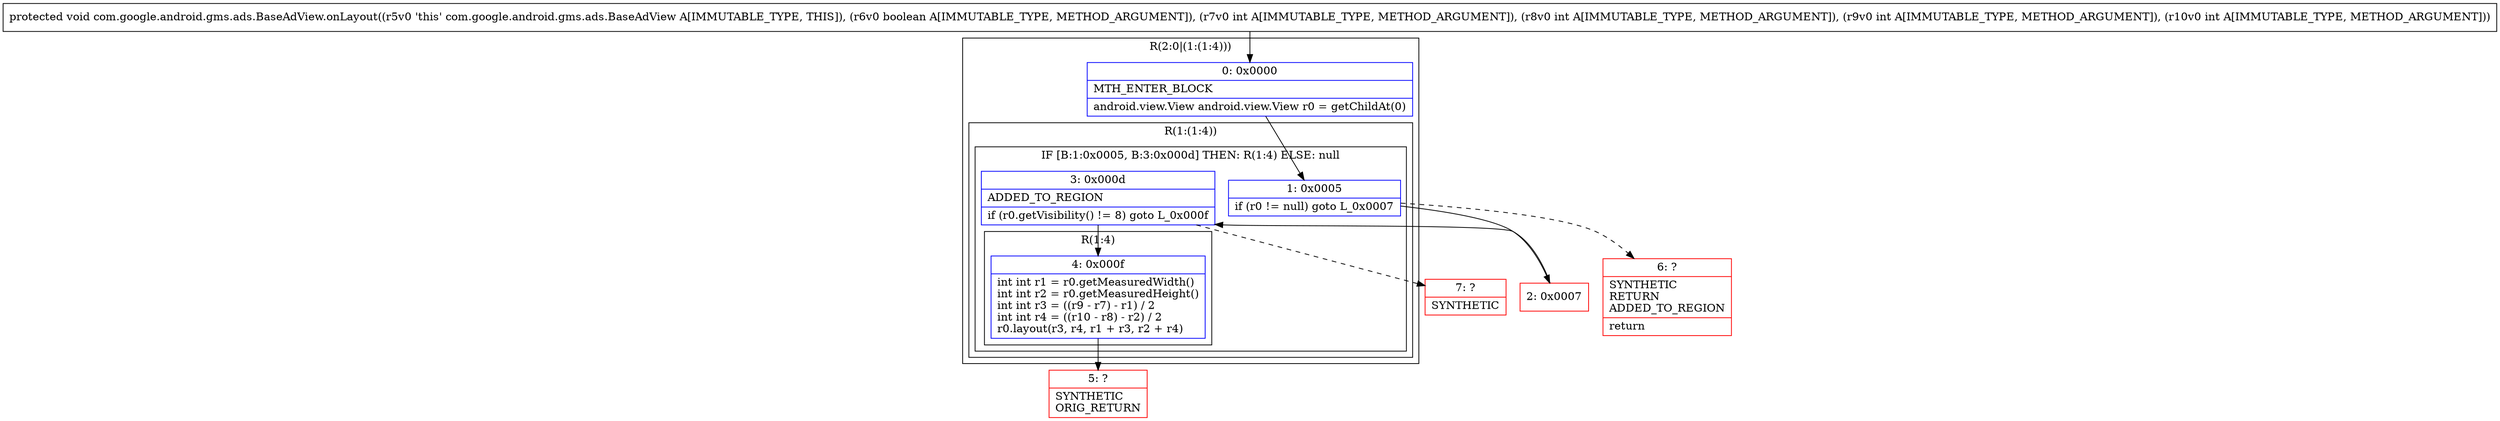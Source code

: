 digraph "CFG forcom.google.android.gms.ads.BaseAdView.onLayout(ZIIII)V" {
subgraph cluster_Region_1438297854 {
label = "R(2:0|(1:(1:4)))";
node [shape=record,color=blue];
Node_0 [shape=record,label="{0\:\ 0x0000|MTH_ENTER_BLOCK\l|android.view.View android.view.View r0 = getChildAt(0)\l}"];
subgraph cluster_Region_1094250205 {
label = "R(1:(1:4))";
node [shape=record,color=blue];
subgraph cluster_IfRegion_1852509071 {
label = "IF [B:1:0x0005, B:3:0x000d] THEN: R(1:4) ELSE: null";
node [shape=record,color=blue];
Node_1 [shape=record,label="{1\:\ 0x0005|if (r0 != null) goto L_0x0007\l}"];
Node_3 [shape=record,label="{3\:\ 0x000d|ADDED_TO_REGION\l|if (r0.getVisibility() != 8) goto L_0x000f\l}"];
subgraph cluster_Region_1763483678 {
label = "R(1:4)";
node [shape=record,color=blue];
Node_4 [shape=record,label="{4\:\ 0x000f|int int r1 = r0.getMeasuredWidth()\lint int r2 = r0.getMeasuredHeight()\lint int r3 = ((r9 \- r7) \- r1) \/ 2\lint int r4 = ((r10 \- r8) \- r2) \/ 2\lr0.layout(r3, r4, r1 + r3, r2 + r4)\l}"];
}
}
}
}
Node_2 [shape=record,color=red,label="{2\:\ 0x0007}"];
Node_5 [shape=record,color=red,label="{5\:\ ?|SYNTHETIC\lORIG_RETURN\l}"];
Node_6 [shape=record,color=red,label="{6\:\ ?|SYNTHETIC\lRETURN\lADDED_TO_REGION\l|return\l}"];
Node_7 [shape=record,color=red,label="{7\:\ ?|SYNTHETIC\l}"];
MethodNode[shape=record,label="{protected void com.google.android.gms.ads.BaseAdView.onLayout((r5v0 'this' com.google.android.gms.ads.BaseAdView A[IMMUTABLE_TYPE, THIS]), (r6v0 boolean A[IMMUTABLE_TYPE, METHOD_ARGUMENT]), (r7v0 int A[IMMUTABLE_TYPE, METHOD_ARGUMENT]), (r8v0 int A[IMMUTABLE_TYPE, METHOD_ARGUMENT]), (r9v0 int A[IMMUTABLE_TYPE, METHOD_ARGUMENT]), (r10v0 int A[IMMUTABLE_TYPE, METHOD_ARGUMENT])) }"];
MethodNode -> Node_0;
Node_0 -> Node_1;
Node_1 -> Node_2;
Node_1 -> Node_6[style=dashed];
Node_3 -> Node_4;
Node_3 -> Node_7[style=dashed];
Node_4 -> Node_5;
Node_2 -> Node_3;
}

